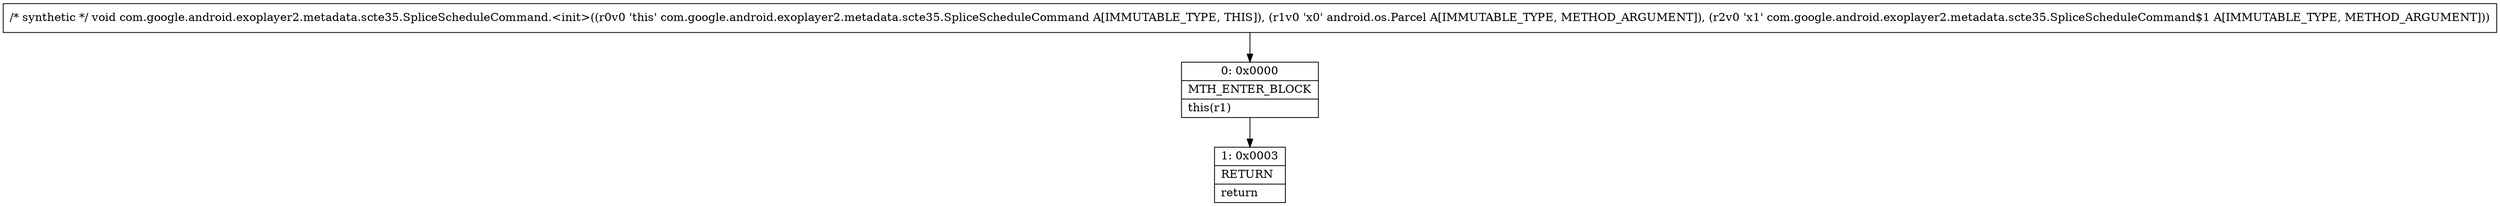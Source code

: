 digraph "CFG forcom.google.android.exoplayer2.metadata.scte35.SpliceScheduleCommand.\<init\>(Landroid\/os\/Parcel;Lcom\/google\/android\/exoplayer2\/metadata\/scte35\/SpliceScheduleCommand$1;)V" {
Node_0 [shape=record,label="{0\:\ 0x0000|MTH_ENTER_BLOCK\l|this(r1)\l}"];
Node_1 [shape=record,label="{1\:\ 0x0003|RETURN\l|return\l}"];
MethodNode[shape=record,label="{\/* synthetic *\/ void com.google.android.exoplayer2.metadata.scte35.SpliceScheduleCommand.\<init\>((r0v0 'this' com.google.android.exoplayer2.metadata.scte35.SpliceScheduleCommand A[IMMUTABLE_TYPE, THIS]), (r1v0 'x0' android.os.Parcel A[IMMUTABLE_TYPE, METHOD_ARGUMENT]), (r2v0 'x1' com.google.android.exoplayer2.metadata.scte35.SpliceScheduleCommand$1 A[IMMUTABLE_TYPE, METHOD_ARGUMENT])) }"];
MethodNode -> Node_0;
Node_0 -> Node_1;
}


